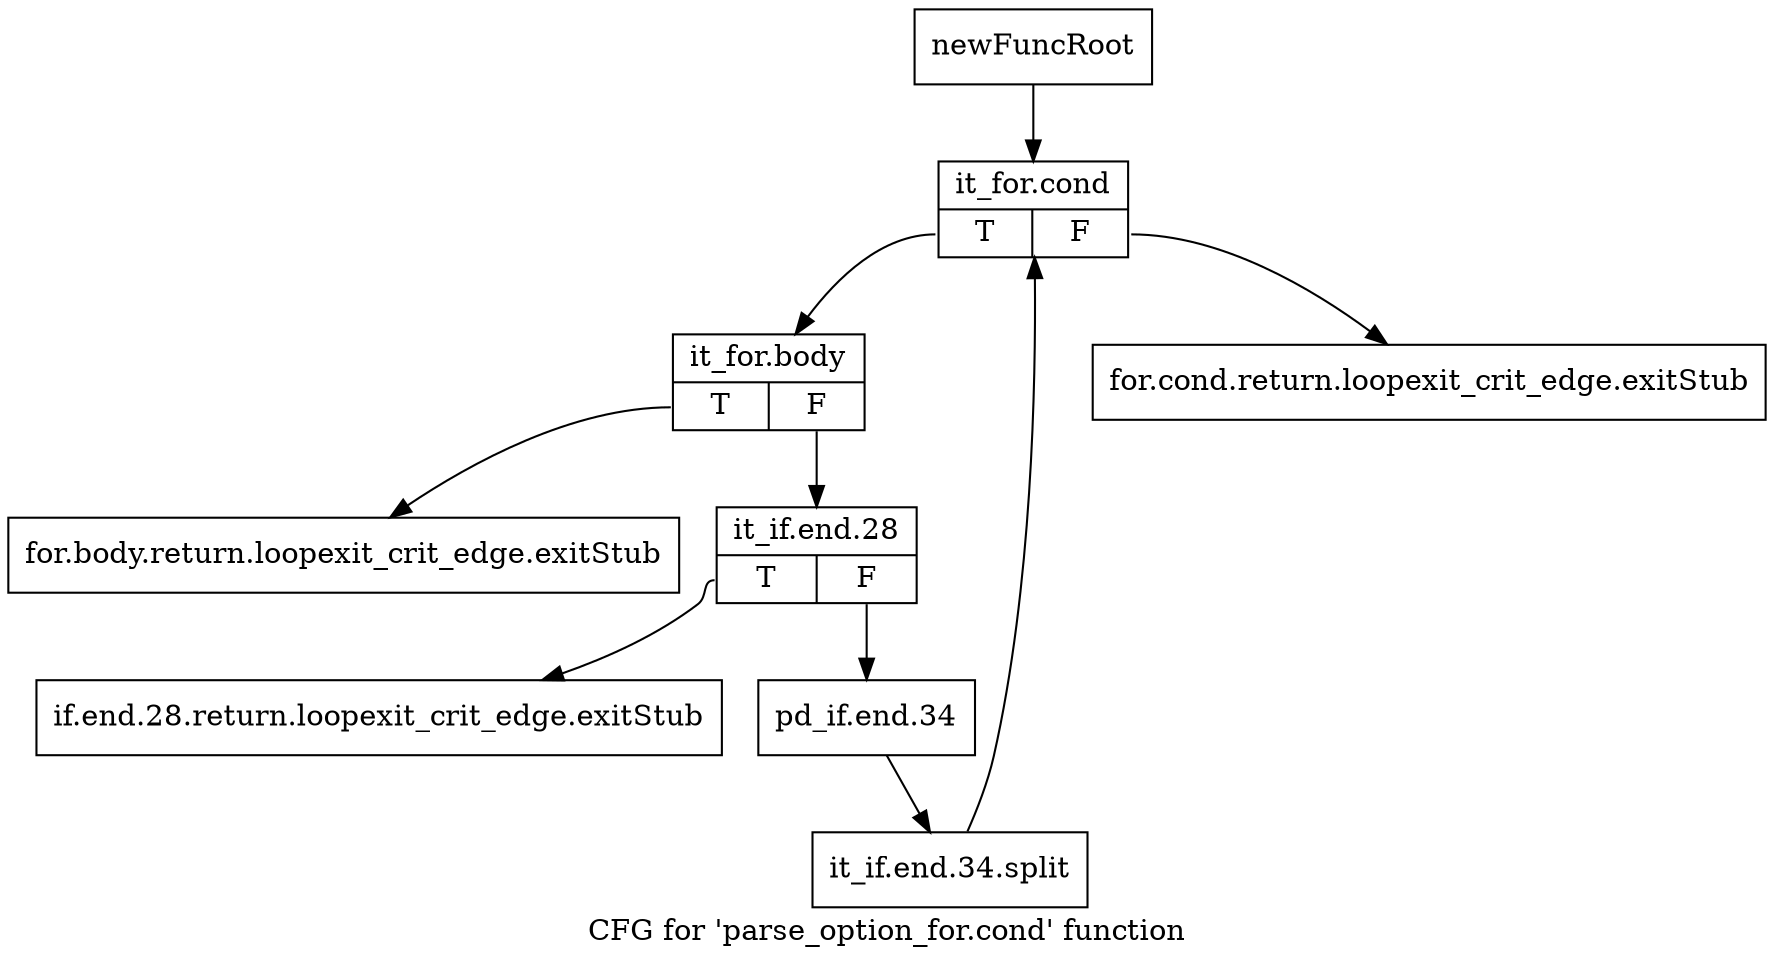 digraph "CFG for 'parse_option_for.cond' function" {
	label="CFG for 'parse_option_for.cond' function";

	Node0xa2d8860 [shape=record,label="{newFuncRoot}"];
	Node0xa2d8860 -> Node0xa2d9220;
	Node0xa2d88b0 [shape=record,label="{for.cond.return.loopexit_crit_edge.exitStub}"];
	Node0xa2d8900 [shape=record,label="{for.body.return.loopexit_crit_edge.exitStub}"];
	Node0xa2d8950 [shape=record,label="{if.end.28.return.loopexit_crit_edge.exitStub}"];
	Node0xa2d9220 [shape=record,label="{it_for.cond|{<s0>T|<s1>F}}"];
	Node0xa2d9220:s0 -> Node0xa2d9270;
	Node0xa2d9220:s1 -> Node0xa2d88b0;
	Node0xa2d9270 [shape=record,label="{it_for.body|{<s0>T|<s1>F}}"];
	Node0xa2d9270:s0 -> Node0xa2d8900;
	Node0xa2d9270:s1 -> Node0xa2d92c0;
	Node0xa2d92c0 [shape=record,label="{it_if.end.28|{<s0>T|<s1>F}}"];
	Node0xa2d92c0:s0 -> Node0xa2d8950;
	Node0xa2d92c0:s1 -> Node0xa2d9310;
	Node0xa2d9310 [shape=record,label="{pd_if.end.34}"];
	Node0xa2d9310 -> Node0xf13ce60;
	Node0xf13ce60 [shape=record,label="{it_if.end.34.split}"];
	Node0xf13ce60 -> Node0xa2d9220;
}
